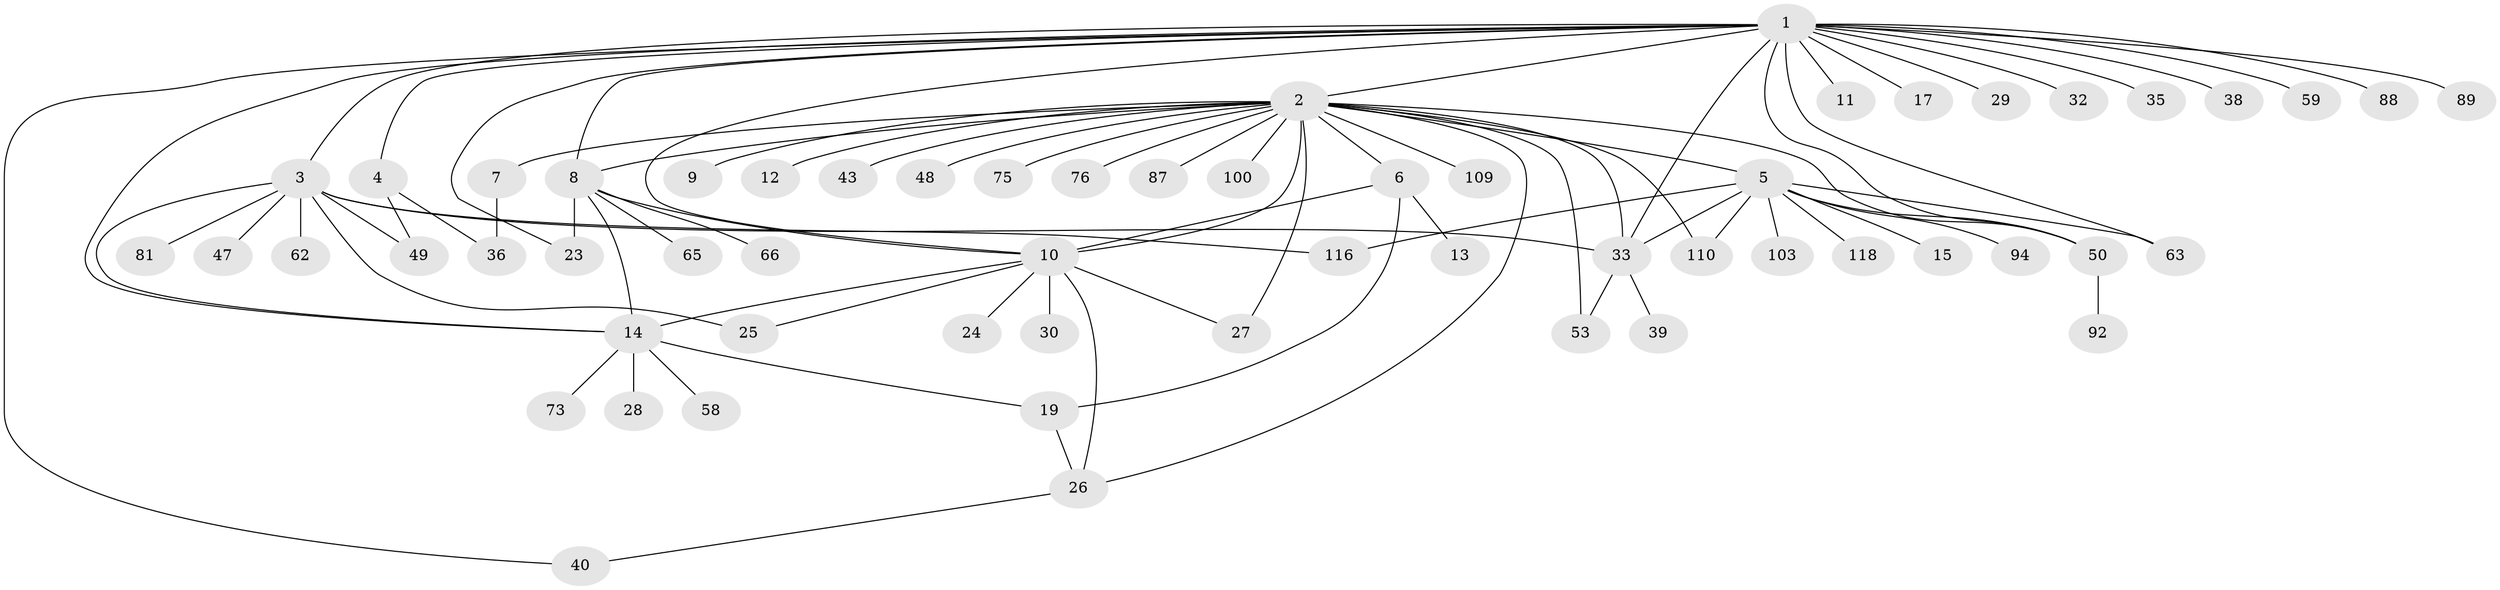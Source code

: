 // original degree distribution, {22: 0.00847457627118644, 24: 0.00847457627118644, 9: 0.01694915254237288, 3: 0.0847457627118644, 10: 0.01694915254237288, 2: 0.23728813559322035, 1: 0.5254237288135594, 7: 0.01694915254237288, 4: 0.05084745762711865, 12: 0.00847457627118644, 5: 0.01694915254237288, 6: 0.00847457627118644}
// Generated by graph-tools (version 1.1) at 2025/14/03/09/25 04:14:46]
// undirected, 59 vertices, 83 edges
graph export_dot {
graph [start="1"]
  node [color=gray90,style=filled];
  1;
  2;
  3;
  4;
  5;
  6 [super="+18"];
  7;
  8 [super="+20+21"];
  9;
  10 [super="+57+106+74+56+22+16"];
  11;
  12;
  13 [super="+31"];
  14 [super="+41+114+98+104"];
  15;
  17;
  19 [super="+44+70"];
  23 [super="+67+46"];
  24;
  25 [super="+117"];
  26 [super="+45"];
  27;
  28;
  29 [super="+37"];
  30;
  32;
  33 [super="+68+77+34"];
  35 [super="+97"];
  36 [super="+84+85"];
  38;
  39;
  40 [super="+99+79+95"];
  43;
  47 [super="+111"];
  48 [super="+51"];
  49 [super="+54"];
  50 [super="+60+82"];
  53 [super="+69"];
  58;
  59;
  62;
  63;
  65 [super="+80"];
  66;
  73;
  75;
  76;
  81;
  87;
  88;
  89;
  92;
  94;
  100;
  103;
  109;
  110;
  116;
  118;
  1 -- 2;
  1 -- 3;
  1 -- 4;
  1 -- 11;
  1 -- 17;
  1 -- 29 [weight=2];
  1 -- 32;
  1 -- 33;
  1 -- 35;
  1 -- 38;
  1 -- 59;
  1 -- 63;
  1 -- 88;
  1 -- 89;
  1 -- 8;
  1 -- 50;
  1 -- 23;
  1 -- 10;
  1 -- 40;
  1 -- 14;
  2 -- 5;
  2 -- 6 [weight=2];
  2 -- 7;
  2 -- 8 [weight=2];
  2 -- 9;
  2 -- 10 [weight=2];
  2 -- 12;
  2 -- 26;
  2 -- 27;
  2 -- 43;
  2 -- 48;
  2 -- 50;
  2 -- 53;
  2 -- 75;
  2 -- 76;
  2 -- 87;
  2 -- 100;
  2 -- 109;
  2 -- 110;
  2 -- 33;
  3 -- 14;
  3 -- 25;
  3 -- 33;
  3 -- 47;
  3 -- 62;
  3 -- 81;
  3 -- 116;
  3 -- 49;
  4 -- 36;
  4 -- 49;
  5 -- 15;
  5 -- 63;
  5 -- 94;
  5 -- 103;
  5 -- 110;
  5 -- 116;
  5 -- 118;
  5 -- 50;
  5 -- 33;
  6 -- 13;
  6 -- 19;
  6 -- 10;
  7 -- 36;
  8 -- 65;
  8 -- 66;
  8 -- 23;
  8 -- 14 [weight=2];
  8 -- 10;
  10 -- 26;
  10 -- 14;
  10 -- 24;
  10 -- 25;
  10 -- 27;
  10 -- 30;
  14 -- 28;
  14 -- 73;
  14 -- 58;
  14 -- 19;
  19 -- 26;
  26 -- 40;
  33 -- 39;
  33 -- 53;
  50 -- 92;
}
